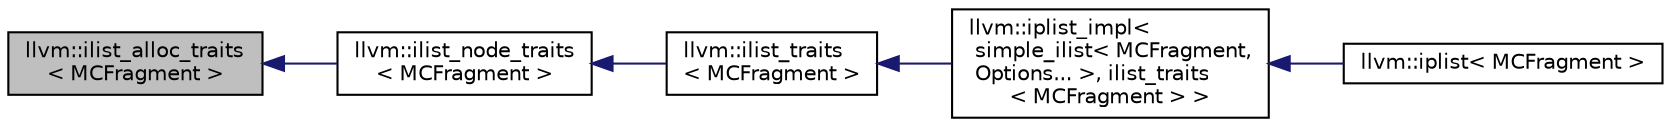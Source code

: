 digraph "llvm::ilist_alloc_traits&lt; MCFragment &gt;"
{
 // LATEX_PDF_SIZE
  bgcolor="transparent";
  edge [fontname="Helvetica",fontsize="10",labelfontname="Helvetica",labelfontsize="10"];
  node [fontname="Helvetica",fontsize="10",shape=record];
  rankdir="LR";
  Node1 [label="llvm::ilist_alloc_traits\l\< MCFragment \>",height=0.2,width=0.4,color="black", fillcolor="grey75", style="filled", fontcolor="black",tooltip=" "];
  Node1 -> Node2 [dir="back",color="midnightblue",fontsize="10",style="solid",fontname="Helvetica"];
  Node2 [label="llvm::ilist_node_traits\l\< MCFragment \>",height=0.2,width=0.4,color="black",URL="$structllvm_1_1ilist__node__traits.html",tooltip=" "];
  Node2 -> Node3 [dir="back",color="midnightblue",fontsize="10",style="solid",fontname="Helvetica"];
  Node3 [label="llvm::ilist_traits\l\< MCFragment \>",height=0.2,width=0.4,color="black",URL="$structllvm_1_1ilist__traits.html",tooltip=" "];
  Node3 -> Node4 [dir="back",color="midnightblue",fontsize="10",style="solid",fontname="Helvetica"];
  Node4 [label="llvm::iplist_impl\<\l simple_ilist\< MCFragment,\l Options... \>, ilist_traits\l\< MCFragment \> \>",height=0.2,width=0.4,color="black",URL="$classllvm_1_1iplist__impl.html",tooltip=" "];
  Node4 -> Node5 [dir="back",color="midnightblue",fontsize="10",style="solid",fontname="Helvetica"];
  Node5 [label="llvm::iplist\< MCFragment \>",height=0.2,width=0.4,color="black",URL="$classllvm_1_1iplist.html",tooltip=" "];
}
